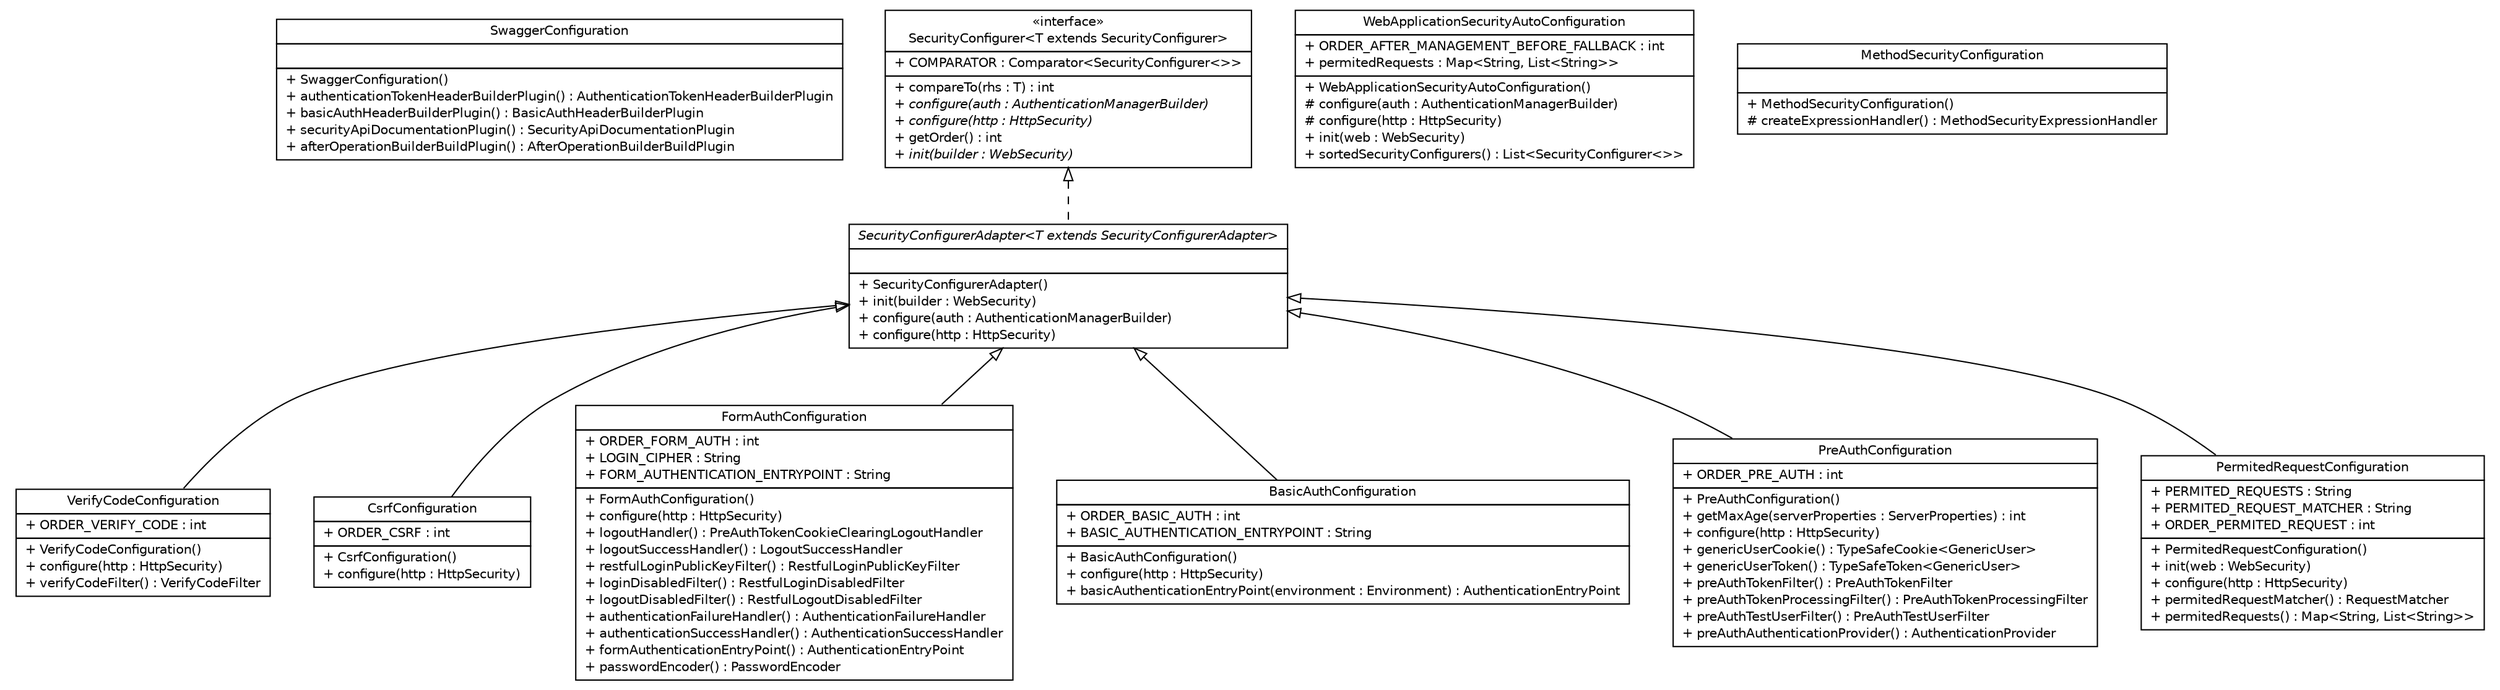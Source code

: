 #!/usr/local/bin/dot
#
# Class diagram 
# Generated by UMLGraph version R5_6-24-gf6e263 (http://www.umlgraph.org/)
#

digraph G {
	edge [fontname="Helvetica",fontsize=10,labelfontname="Helvetica",labelfontsize=10];
	node [fontname="Helvetica",fontsize=10,shape=plaintext];
	nodesep=0.25;
	ranksep=0.5;
	// cn.home1.oss.lib.security.starter.SwaggerConfiguration
	c0 [label=<<table title="cn.home1.oss.lib.security.starter.SwaggerConfiguration" border="0" cellborder="1" cellspacing="0" cellpadding="2" port="p" href="./SwaggerConfiguration.html">
		<tr><td><table border="0" cellspacing="0" cellpadding="1">
<tr><td align="center" balign="center"> SwaggerConfiguration </td></tr>
		</table></td></tr>
		<tr><td><table border="0" cellspacing="0" cellpadding="1">
<tr><td align="left" balign="left">  </td></tr>
		</table></td></tr>
		<tr><td><table border="0" cellspacing="0" cellpadding="1">
<tr><td align="left" balign="left"> + SwaggerConfiguration() </td></tr>
<tr><td align="left" balign="left"> + authenticationTokenHeaderBuilderPlugin() : AuthenticationTokenHeaderBuilderPlugin </td></tr>
<tr><td align="left" balign="left"> + basicAuthHeaderBuilderPlugin() : BasicAuthHeaderBuilderPlugin </td></tr>
<tr><td align="left" balign="left"> + securityApiDocumentationPlugin() : SecurityApiDocumentationPlugin </td></tr>
<tr><td align="left" balign="left"> + afterOperationBuilderBuildPlugin() : AfterOperationBuilderBuildPlugin </td></tr>
		</table></td></tr>
		</table>>, URL="./SwaggerConfiguration.html", fontname="Helvetica", fontcolor="black", fontsize=10.0];
	// cn.home1.oss.lib.security.starter.VerifyCodeConfiguration
	c1 [label=<<table title="cn.home1.oss.lib.security.starter.VerifyCodeConfiguration" border="0" cellborder="1" cellspacing="0" cellpadding="2" port="p" href="./VerifyCodeConfiguration.html">
		<tr><td><table border="0" cellspacing="0" cellpadding="1">
<tr><td align="center" balign="center"> VerifyCodeConfiguration </td></tr>
		</table></td></tr>
		<tr><td><table border="0" cellspacing="0" cellpadding="1">
<tr><td align="left" balign="left"> + ORDER_VERIFY_CODE : int </td></tr>
		</table></td></tr>
		<tr><td><table border="0" cellspacing="0" cellpadding="1">
<tr><td align="left" balign="left"> + VerifyCodeConfiguration() </td></tr>
<tr><td align="left" balign="left"> + configure(http : HttpSecurity) </td></tr>
<tr><td align="left" balign="left"> + verifyCodeFilter() : VerifyCodeFilter </td></tr>
		</table></td></tr>
		</table>>, URL="./VerifyCodeConfiguration.html", fontname="Helvetica", fontcolor="black", fontsize=10.0];
	// cn.home1.oss.lib.security.starter.CsrfConfiguration
	c2 [label=<<table title="cn.home1.oss.lib.security.starter.CsrfConfiguration" border="0" cellborder="1" cellspacing="0" cellpadding="2" port="p" href="./CsrfConfiguration.html">
		<tr><td><table border="0" cellspacing="0" cellpadding="1">
<tr><td align="center" balign="center"> CsrfConfiguration </td></tr>
		</table></td></tr>
		<tr><td><table border="0" cellspacing="0" cellpadding="1">
<tr><td align="left" balign="left"> + ORDER_CSRF : int </td></tr>
		</table></td></tr>
		<tr><td><table border="0" cellspacing="0" cellpadding="1">
<tr><td align="left" balign="left"> + CsrfConfiguration() </td></tr>
<tr><td align="left" balign="left"> + configure(http : HttpSecurity) </td></tr>
		</table></td></tr>
		</table>>, URL="./CsrfConfiguration.html", fontname="Helvetica", fontcolor="black", fontsize=10.0];
	// cn.home1.oss.lib.security.starter.FormAuthConfiguration
	c3 [label=<<table title="cn.home1.oss.lib.security.starter.FormAuthConfiguration" border="0" cellborder="1" cellspacing="0" cellpadding="2" port="p" href="./FormAuthConfiguration.html">
		<tr><td><table border="0" cellspacing="0" cellpadding="1">
<tr><td align="center" balign="center"> FormAuthConfiguration </td></tr>
		</table></td></tr>
		<tr><td><table border="0" cellspacing="0" cellpadding="1">
<tr><td align="left" balign="left"> + ORDER_FORM_AUTH : int </td></tr>
<tr><td align="left" balign="left"> + LOGIN_CIPHER : String </td></tr>
<tr><td align="left" balign="left"> + FORM_AUTHENTICATION_ENTRYPOINT : String </td></tr>
		</table></td></tr>
		<tr><td><table border="0" cellspacing="0" cellpadding="1">
<tr><td align="left" balign="left"> + FormAuthConfiguration() </td></tr>
<tr><td align="left" balign="left"> + configure(http : HttpSecurity) </td></tr>
<tr><td align="left" balign="left"> + logoutHandler() : PreAuthTokenCookieClearingLogoutHandler </td></tr>
<tr><td align="left" balign="left"> + logoutSuccessHandler() : LogoutSuccessHandler </td></tr>
<tr><td align="left" balign="left"> + restfulLoginPublicKeyFilter() : RestfulLoginPublicKeyFilter </td></tr>
<tr><td align="left" balign="left"> + loginDisabledFilter() : RestfulLoginDisabledFilter </td></tr>
<tr><td align="left" balign="left"> + logoutDisabledFilter() : RestfulLogoutDisabledFilter </td></tr>
<tr><td align="left" balign="left"> + authenticationFailureHandler() : AuthenticationFailureHandler </td></tr>
<tr><td align="left" balign="left"> + authenticationSuccessHandler() : AuthenticationSuccessHandler </td></tr>
<tr><td align="left" balign="left"> + formAuthenticationEntryPoint() : AuthenticationEntryPoint </td></tr>
<tr><td align="left" balign="left"> + passwordEncoder() : PasswordEncoder </td></tr>
		</table></td></tr>
		</table>>, URL="./FormAuthConfiguration.html", fontname="Helvetica", fontcolor="black", fontsize=10.0];
	// cn.home1.oss.lib.security.starter.BasicAuthConfiguration
	c4 [label=<<table title="cn.home1.oss.lib.security.starter.BasicAuthConfiguration" border="0" cellborder="1" cellspacing="0" cellpadding="2" port="p" href="./BasicAuthConfiguration.html">
		<tr><td><table border="0" cellspacing="0" cellpadding="1">
<tr><td align="center" balign="center"> BasicAuthConfiguration </td></tr>
		</table></td></tr>
		<tr><td><table border="0" cellspacing="0" cellpadding="1">
<tr><td align="left" balign="left"> + ORDER_BASIC_AUTH : int </td></tr>
<tr><td align="left" balign="left"> + BASIC_AUTHENTICATION_ENTRYPOINT : String </td></tr>
		</table></td></tr>
		<tr><td><table border="0" cellspacing="0" cellpadding="1">
<tr><td align="left" balign="left"> + BasicAuthConfiguration() </td></tr>
<tr><td align="left" balign="left"> + configure(http : HttpSecurity) </td></tr>
<tr><td align="left" balign="left"> + basicAuthenticationEntryPoint(environment : Environment) : AuthenticationEntryPoint </td></tr>
		</table></td></tr>
		</table>>, URL="./BasicAuthConfiguration.html", fontname="Helvetica", fontcolor="black", fontsize=10.0];
	// cn.home1.oss.lib.security.starter.WebApplicationSecurityAutoConfiguration
	c5 [label=<<table title="cn.home1.oss.lib.security.starter.WebApplicationSecurityAutoConfiguration" border="0" cellborder="1" cellspacing="0" cellpadding="2" port="p" href="./WebApplicationSecurityAutoConfiguration.html">
		<tr><td><table border="0" cellspacing="0" cellpadding="1">
<tr><td align="center" balign="center"> WebApplicationSecurityAutoConfiguration </td></tr>
		</table></td></tr>
		<tr><td><table border="0" cellspacing="0" cellpadding="1">
<tr><td align="left" balign="left"> + ORDER_AFTER_MANAGEMENT_BEFORE_FALLBACK : int </td></tr>
<tr><td align="left" balign="left"> + permitedRequests : Map&lt;String, List&lt;String&gt;&gt; </td></tr>
		</table></td></tr>
		<tr><td><table border="0" cellspacing="0" cellpadding="1">
<tr><td align="left" balign="left"> + WebApplicationSecurityAutoConfiguration() </td></tr>
<tr><td align="left" balign="left"> # configure(auth : AuthenticationManagerBuilder) </td></tr>
<tr><td align="left" balign="left"> # configure(http : HttpSecurity) </td></tr>
<tr><td align="left" balign="left"> + init(web : WebSecurity) </td></tr>
<tr><td align="left" balign="left"> + sortedSecurityConfigurers() : List&lt;SecurityConfigurer&lt;&gt;&gt; </td></tr>
		</table></td></tr>
		</table>>, URL="./WebApplicationSecurityAutoConfiguration.html", fontname="Helvetica", fontcolor="black", fontsize=10.0];
	// cn.home1.oss.lib.security.starter.PreAuthConfiguration
	c6 [label=<<table title="cn.home1.oss.lib.security.starter.PreAuthConfiguration" border="0" cellborder="1" cellspacing="0" cellpadding="2" port="p" href="./PreAuthConfiguration.html">
		<tr><td><table border="0" cellspacing="0" cellpadding="1">
<tr><td align="center" balign="center"> PreAuthConfiguration </td></tr>
		</table></td></tr>
		<tr><td><table border="0" cellspacing="0" cellpadding="1">
<tr><td align="left" balign="left"> + ORDER_PRE_AUTH : int </td></tr>
		</table></td></tr>
		<tr><td><table border="0" cellspacing="0" cellpadding="1">
<tr><td align="left" balign="left"> + PreAuthConfiguration() </td></tr>
<tr><td align="left" balign="left"> + getMaxAge(serverProperties : ServerProperties) : int </td></tr>
<tr><td align="left" balign="left"> + configure(http : HttpSecurity) </td></tr>
<tr><td align="left" balign="left"> + genericUserCookie() : TypeSafeCookie&lt;GenericUser&gt; </td></tr>
<tr><td align="left" balign="left"> + genericUserToken() : TypeSafeToken&lt;GenericUser&gt; </td></tr>
<tr><td align="left" balign="left"> + preAuthTokenFilter() : PreAuthTokenFilter </td></tr>
<tr><td align="left" balign="left"> + preAuthTokenProcessingFilter() : PreAuthTokenProcessingFilter </td></tr>
<tr><td align="left" balign="left"> + preAuthTestUserFilter() : PreAuthTestUserFilter </td></tr>
<tr><td align="left" balign="left"> + preAuthAuthenticationProvider() : AuthenticationProvider </td></tr>
		</table></td></tr>
		</table>>, URL="./PreAuthConfiguration.html", fontname="Helvetica", fontcolor="black", fontsize=10.0];
	// cn.home1.oss.lib.security.starter.SecurityConfigurer<T extends cn.home1.oss.lib.security.starter.SecurityConfigurer>
	c7 [label=<<table title="cn.home1.oss.lib.security.starter.SecurityConfigurer" border="0" cellborder="1" cellspacing="0" cellpadding="2" port="p" href="./SecurityConfigurer.html">
		<tr><td><table border="0" cellspacing="0" cellpadding="1">
<tr><td align="center" balign="center"> &#171;interface&#187; </td></tr>
<tr><td align="center" balign="center"> SecurityConfigurer&lt;T extends SecurityConfigurer&gt; </td></tr>
		</table></td></tr>
		<tr><td><table border="0" cellspacing="0" cellpadding="1">
<tr><td align="left" balign="left"> + COMPARATOR : Comparator&lt;SecurityConfigurer&lt;&gt;&gt; </td></tr>
		</table></td></tr>
		<tr><td><table border="0" cellspacing="0" cellpadding="1">
<tr><td align="left" balign="left"> + compareTo(rhs : T) : int </td></tr>
<tr><td align="left" balign="left"><font face="Helvetica-Oblique" point-size="10.0"> + configure(auth : AuthenticationManagerBuilder) </font></td></tr>
<tr><td align="left" balign="left"><font face="Helvetica-Oblique" point-size="10.0"> + configure(http : HttpSecurity) </font></td></tr>
<tr><td align="left" balign="left"> + getOrder() : int </td></tr>
<tr><td align="left" balign="left"><font face="Helvetica-Oblique" point-size="10.0"> + init(builder : WebSecurity) </font></td></tr>
		</table></td></tr>
		</table>>, URL="./SecurityConfigurer.html", fontname="Helvetica", fontcolor="black", fontsize=10.0];
	// cn.home1.oss.lib.security.starter.SecurityConfigurerAdapter<T extends cn.home1.oss.lib.security.starter.SecurityConfigurerAdapter>
	c8 [label=<<table title="cn.home1.oss.lib.security.starter.SecurityConfigurerAdapter" border="0" cellborder="1" cellspacing="0" cellpadding="2" port="p" href="./SecurityConfigurerAdapter.html">
		<tr><td><table border="0" cellspacing="0" cellpadding="1">
<tr><td align="center" balign="center"><font face="Helvetica-Oblique"> SecurityConfigurerAdapter&lt;T extends SecurityConfigurerAdapter&gt; </font></td></tr>
		</table></td></tr>
		<tr><td><table border="0" cellspacing="0" cellpadding="1">
<tr><td align="left" balign="left">  </td></tr>
		</table></td></tr>
		<tr><td><table border="0" cellspacing="0" cellpadding="1">
<tr><td align="left" balign="left"> + SecurityConfigurerAdapter() </td></tr>
<tr><td align="left" balign="left"> + init(builder : WebSecurity) </td></tr>
<tr><td align="left" balign="left"> + configure(auth : AuthenticationManagerBuilder) </td></tr>
<tr><td align="left" balign="left"> + configure(http : HttpSecurity) </td></tr>
		</table></td></tr>
		</table>>, URL="./SecurityConfigurerAdapter.html", fontname="Helvetica", fontcolor="black", fontsize=10.0];
	// cn.home1.oss.lib.security.starter.MethodSecurityConfiguration
	c9 [label=<<table title="cn.home1.oss.lib.security.starter.MethodSecurityConfiguration" border="0" cellborder="1" cellspacing="0" cellpadding="2" port="p" href="./MethodSecurityConfiguration.html">
		<tr><td><table border="0" cellspacing="0" cellpadding="1">
<tr><td align="center" balign="center"> MethodSecurityConfiguration </td></tr>
		</table></td></tr>
		<tr><td><table border="0" cellspacing="0" cellpadding="1">
<tr><td align="left" balign="left">  </td></tr>
		</table></td></tr>
		<tr><td><table border="0" cellspacing="0" cellpadding="1">
<tr><td align="left" balign="left"> + MethodSecurityConfiguration() </td></tr>
<tr><td align="left" balign="left"> # createExpressionHandler() : MethodSecurityExpressionHandler </td></tr>
		</table></td></tr>
		</table>>, URL="./MethodSecurityConfiguration.html", fontname="Helvetica", fontcolor="black", fontsize=10.0];
	// cn.home1.oss.lib.security.starter.PermitedRequestConfiguration
	c10 [label=<<table title="cn.home1.oss.lib.security.starter.PermitedRequestConfiguration" border="0" cellborder="1" cellspacing="0" cellpadding="2" port="p" href="./PermitedRequestConfiguration.html">
		<tr><td><table border="0" cellspacing="0" cellpadding="1">
<tr><td align="center" balign="center"> PermitedRequestConfiguration </td></tr>
		</table></td></tr>
		<tr><td><table border="0" cellspacing="0" cellpadding="1">
<tr><td align="left" balign="left"> + PERMITED_REQUESTS : String </td></tr>
<tr><td align="left" balign="left"> + PERMITED_REQUEST_MATCHER : String </td></tr>
<tr><td align="left" balign="left"> + ORDER_PERMITED_REQUEST : int </td></tr>
		</table></td></tr>
		<tr><td><table border="0" cellspacing="0" cellpadding="1">
<tr><td align="left" balign="left"> + PermitedRequestConfiguration() </td></tr>
<tr><td align="left" balign="left"> + init(web : WebSecurity) </td></tr>
<tr><td align="left" balign="left"> + configure(http : HttpSecurity) </td></tr>
<tr><td align="left" balign="left"> + permitedRequestMatcher() : RequestMatcher </td></tr>
<tr><td align="left" balign="left"> + permitedRequests() : Map&lt;String, List&lt;String&gt;&gt; </td></tr>
		</table></td></tr>
		</table>>, URL="./PermitedRequestConfiguration.html", fontname="Helvetica", fontcolor="black", fontsize=10.0];
	//cn.home1.oss.lib.security.starter.VerifyCodeConfiguration extends cn.home1.oss.lib.security.starter.SecurityConfigurerAdapter<cn.home1.oss.lib.security.starter.VerifyCodeConfiguration>
	c8:p -> c1:p [dir=back,arrowtail=empty];
	//cn.home1.oss.lib.security.starter.CsrfConfiguration extends cn.home1.oss.lib.security.starter.SecurityConfigurerAdapter<cn.home1.oss.lib.security.starter.CsrfConfiguration>
	c8:p -> c2:p [dir=back,arrowtail=empty];
	//cn.home1.oss.lib.security.starter.FormAuthConfiguration extends cn.home1.oss.lib.security.starter.SecurityConfigurerAdapter<cn.home1.oss.lib.security.starter.FormAuthConfiguration>
	c8:p -> c3:p [dir=back,arrowtail=empty];
	//cn.home1.oss.lib.security.starter.BasicAuthConfiguration extends cn.home1.oss.lib.security.starter.SecurityConfigurerAdapter<cn.home1.oss.lib.security.starter.BasicAuthConfiguration>
	c8:p -> c4:p [dir=back,arrowtail=empty];
	//cn.home1.oss.lib.security.starter.PreAuthConfiguration extends cn.home1.oss.lib.security.starter.SecurityConfigurerAdapter<cn.home1.oss.lib.security.starter.PreAuthConfiguration>
	c8:p -> c6:p [dir=back,arrowtail=empty];
	//cn.home1.oss.lib.security.starter.SecurityConfigurerAdapter<T extends cn.home1.oss.lib.security.starter.SecurityConfigurerAdapter> implements cn.home1.oss.lib.security.starter.SecurityConfigurer<T extends cn.home1.oss.lib.security.starter.SecurityConfigurer>
	c7:p -> c8:p [dir=back,arrowtail=empty,style=dashed];
	//cn.home1.oss.lib.security.starter.PermitedRequestConfiguration extends cn.home1.oss.lib.security.starter.SecurityConfigurerAdapter<cn.home1.oss.lib.security.starter.PermitedRequestConfiguration>
	c8:p -> c10:p [dir=back,arrowtail=empty];
}

